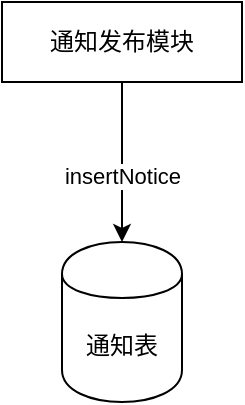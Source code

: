 <mxfile version="13.5.1" type="device"><diagram id="1067oFxtGMfDyS9zB6VU" name="Page-1"><mxGraphModel dx="1264" dy="601" grid="1" gridSize="10" guides="1" tooltips="1" connect="1" arrows="1" fold="1" page="1" pageScale="1" pageWidth="827" pageHeight="1169" math="0" shadow="0"><root><mxCell id="0"/><mxCell id="1" parent="0"/><mxCell id="IiLd0mx7cwh3jzifQ2A1-4" value="通知表" style="shape=cylinder;whiteSpace=wrap;html=1;boundedLbl=1;backgroundOutline=1;" parent="1" vertex="1"><mxGeometry x="280" y="240" width="60" height="80" as="geometry"/></mxCell><mxCell id="APnBrsxIo6V9IDQPIDNN-2" value="insertNotice" style="edgeStyle=orthogonalEdgeStyle;rounded=0;orthogonalLoop=1;jettySize=auto;html=1;entryX=0.5;entryY=0;entryDx=0;entryDy=0;" parent="1" source="APnBrsxIo6V9IDQPIDNN-1" target="IiLd0mx7cwh3jzifQ2A1-4" edge="1"><mxGeometry x="0.167" relative="1" as="geometry"><mxPoint as="offset"/></mxGeometry></mxCell><mxCell id="APnBrsxIo6V9IDQPIDNN-1" value="通知发布模块" style="rounded=0;whiteSpace=wrap;html=1;" parent="1" vertex="1"><mxGeometry x="250" y="120" width="120" height="40" as="geometry"/></mxCell></root></mxGraphModel></diagram></mxfile>